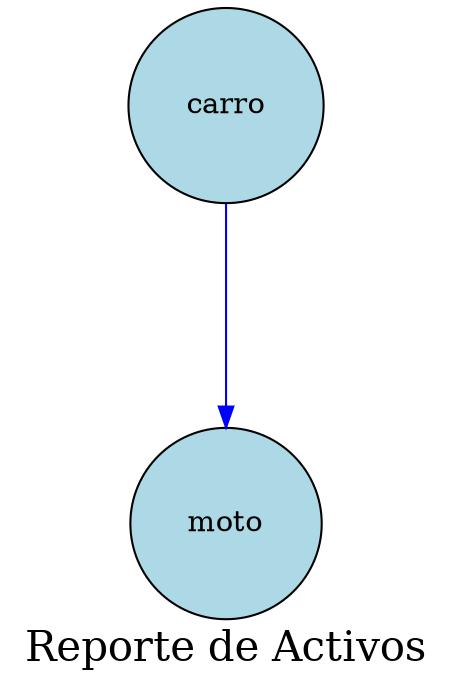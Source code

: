 digraph AVLTree {
    node [shape=circle,style=filled, fillcolor=lightblue, margin=0.2];
edge [style=solid, color=blue];
 graph [ranksep=1.5, nodesep=1];graph [label="Reporte de Activos", fontsize=20, fontcolor=black];
    "k68i3i60c69qiwk" [label="carro"];
    "k68i3i60c69qiwk" -> "8r73529t2k2xcj0";
    "8r73529t2k2xcj0" [label="moto"];
}
